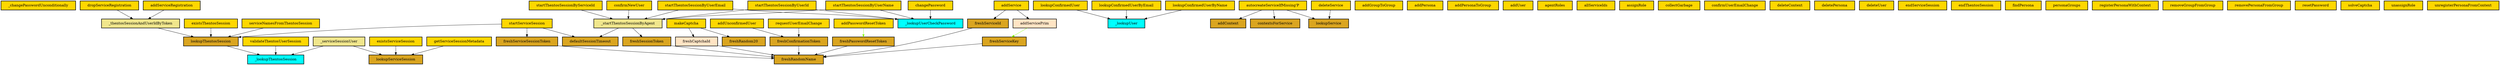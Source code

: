 digraph "Diagram of: Thentos.Action" {
    node [margin="0.4,0.1"
         ,style=filled];
    1 [label=_changePasswordUnconditionally
      ,shape=box
      ,fillcolor=gold
      ,style="filled,bold"];
    2 [label=_lookupThentosSession
      ,shape=box
      ,fillcolor=cyan
      ,style="filled,bold"];
    3 [label=_lookupUser
      ,shape=box
      ,fillcolor=cyan
      ,style="filled,bold"];
    4 [label=_lookupUserCheckPassword
      ,shape=box
      ,fillcolor=cyan
      ,style="filled,bold"];
    5 [label=_serviceSessionUser
      ,shape=box
      ,fillcolor=khaki
      ,style="filled,bold"];
    6 [label=_startThentosSessionByAgent
      ,shape=box
      ,fillcolor=khaki
      ,style="filled,bold"];
    7 [label=_thentosSessionAndUserIdByToken
      ,shape=box
      ,fillcolor=khaki
      ,style="filled,bold"];
    8 [label=addContext
      ,shape=box
      ,fillcolor=goldenrod
      ,style="filled,bold"];
    9 [label=addGroupToGroup
      ,shape=box
      ,fillcolor=gold
      ,style="filled,bold"];
    10 [label=addPasswordResetToken
       ,shape=box
       ,fillcolor=gold
       ,style="filled,bold"];
    11 [label=addPersona
       ,shape=box
       ,fillcolor=gold
       ,style="filled,bold"];
    12 [label=addPersonaToGroup
       ,shape=box
       ,fillcolor=gold
       ,style="filled,bold"];
    13 [label=addService
       ,shape=box
       ,fillcolor=gold
       ,style="filled,bold"];
    14 [label=addServicePrim
       ,shape=box
       ,fillcolor=bisque
       ,style="filled,bold"];
    15 [label=addServiceRegistration
       ,shape=box
       ,fillcolor=gold
       ,style="filled,bold"];
    16 [label=addUnconfirmedUser
       ,shape=box
       ,fillcolor=gold
       ,style="filled,bold"];
    17 [label=addUser
       ,shape=box
       ,fillcolor=gold
       ,style="filled,bold"];
    18 [label=agentRoles
       ,shape=box
       ,fillcolor=gold
       ,style="filled,bold"];
    19 [label=allServiceIds
       ,shape=box
       ,fillcolor=gold
       ,style="filled,bold"];
    20 [label=assignRole
       ,shape=box
       ,fillcolor=gold
       ,style="filled,bold"];
    21 [label="autocreateServiceIfMissing'P"
       ,shape=box
       ,fillcolor=gold
       ,style="filled,bold"];
    22 [label=changePassword
       ,shape=box
       ,fillcolor=gold
       ,style="filled,bold"];
    23 [label=collectGarbage
       ,shape=box
       ,fillcolor=gold
       ,style="filled,bold"];
    24 [label=confirmNewUser
       ,shape=box
       ,fillcolor=gold
       ,style="filled,bold"];
    25 [label=confirmUserEmailChange
       ,shape=box
       ,fillcolor=gold
       ,style="filled,bold"];
    26 [label=contextsForService
       ,shape=box
       ,fillcolor=goldenrod
       ,style="filled,bold"];
    27 [label=defaultSessionTimeout
       ,shape=box
       ,fillcolor=goldenrod
       ,style="filled,bold"];
    28 [label=deleteContext
       ,shape=box
       ,fillcolor=gold
       ,style="filled,bold"];
    29 [label=deletePersona
       ,shape=box
       ,fillcolor=gold
       ,style="filled,bold"];
    30 [label=deleteService
       ,shape=box
       ,fillcolor=gold
       ,style="filled,bold"];
    31 [label=deleteUser
       ,shape=box
       ,fillcolor=gold
       ,style="filled,bold"];
    32 [label=dropServiceRegistration
       ,shape=box
       ,fillcolor=gold
       ,style="filled,bold"];
    33 [label=endServiceSession
       ,shape=box
       ,fillcolor=gold
       ,style="filled,bold"];
    34 [label=endThentosSession
       ,shape=box
       ,fillcolor=gold
       ,style="filled,bold"];
    35 [label=existsServiceSession
       ,shape=box
       ,fillcolor=gold
       ,style="filled,bold"];
    36 [label=existsThentosSession
       ,shape=box
       ,fillcolor=gold
       ,style="filled,bold"];
    37 [label=findPersona
       ,shape=box
       ,fillcolor=gold
       ,style="filled,bold"];
    38 [label=freshCaptchaId
       ,shape=box
       ,fillcolor=bisque
       ,style="filled,bold"];
    39 [label=freshConfirmationToken
       ,shape=box
       ,fillcolor=goldenrod
       ,style="filled,bold"];
    40 [label=freshPasswordResetToken
       ,shape=box
       ,fillcolor=goldenrod
       ,style="filled,bold"];
    41 [label=freshRandom20
       ,shape=box
       ,fillcolor=goldenrod
       ,style="filled,bold"];
    42 [label=freshRandomName
       ,shape=box
       ,fillcolor=goldenrod
       ,style="filled,bold"];
    43 [label=freshServiceId
       ,shape=box
       ,fillcolor=goldenrod
       ,style="filled,bold"];
    44 [label=freshServiceKey
       ,shape=box
       ,fillcolor=goldenrod
       ,style="filled,bold"];
    45 [label=freshServiceSessionToken
       ,shape=box
       ,fillcolor=goldenrod
       ,style="filled,bold"];
    46 [label=freshSessionToken
       ,shape=box
       ,fillcolor=goldenrod
       ,style="filled,bold"];
    47 [label=getServiceSessionMetadata
       ,shape=box
       ,fillcolor=gold
       ,style="filled,bold"];
    48 [label=lookupConfirmedUser
       ,shape=box
       ,fillcolor=gold
       ,style="filled,bold"];
    49 [label=lookupConfirmedUserByEmail
       ,shape=box
       ,fillcolor=gold
       ,style="filled,bold"];
    50 [label=lookupConfirmedUserByName
       ,shape=box
       ,fillcolor=gold
       ,style="filled,bold"];
    51 [label=lookupService
       ,shape=box
       ,fillcolor=goldenrod
       ,style="filled,bold"];
    52 [label=lookupServiceSession
       ,shape=box
       ,fillcolor=goldenrod
       ,style="filled,bold"];
    53 [label=lookupThentosSession
       ,shape=box
       ,fillcolor=goldenrod
       ,style="filled,bold"];
    54 [label=makeCaptcha
       ,shape=box
       ,fillcolor=gold
       ,style="filled,bold"];
    55 [label=personaGroups
       ,shape=box
       ,fillcolor=gold
       ,style="filled,bold"];
    56 [label=registerPersonaWithContext
       ,shape=box
       ,fillcolor=gold
       ,style="filled,bold"];
    57 [label=removeGroupFromGroup
       ,shape=box
       ,fillcolor=gold
       ,style="filled,bold"];
    58 [label=removePersonaFromGroup
       ,shape=box
       ,fillcolor=gold
       ,style="filled,bold"];
    59 [label=requestUserEmailChange
       ,shape=box
       ,fillcolor=gold
       ,style="filled,bold"];
    60 [label=resetPassword
       ,shape=box
       ,fillcolor=gold
       ,style="filled,bold"];
    61 [label=serviceNamesFromThentosSession
       ,shape=box
       ,fillcolor=gold
       ,style="filled,bold"];
    62 [label=solveCaptcha
       ,shape=box
       ,fillcolor=gold
       ,style="filled,bold"];
    63 [label=startServiceSession
       ,shape=box
       ,fillcolor=gold
       ,style="filled,bold"];
    64 [label=startThentosSessionByServiceId
       ,shape=box
       ,fillcolor=gold
       ,style="filled,bold"];
    65 [label=startThentosSessionByUserEmail
       ,shape=box
       ,fillcolor=gold
       ,style="filled,bold"];
    66 [label=startThentosSessionByUserId
       ,shape=box
       ,fillcolor=gold
       ,style="filled,bold"];
    67 [label=startThentosSessionByUserName
       ,shape=box
       ,fillcolor=gold
       ,style="filled,bold"];
    68 [label=unassignRole
       ,shape=box
       ,fillcolor=gold
       ,style="filled,bold"];
    69 [label=unregisterPersonaFromContext
       ,shape=box
       ,fillcolor=gold
       ,style="filled,bold"];
    70 [label=validateThentosUserSession
       ,shape=box
       ,fillcolor=gold
       ,style="filled,bold"];
    5 -> 2 [penwidth=1,color=black];
    5 -> 52 [penwidth=1
            ,color=black];
    6 -> 27 [penwidth=1
            ,color=black];
    6 -> 46 [penwidth=1
            ,color=black];
    7 -> 53 [penwidth=1
            ,color=black];
    10 -> 40 [penwidth=1
             ,color=chartreuse];
    13 -> 14 [penwidth=1
             ,color=black];
    13 -> 43 [penwidth=1
             ,color=black];
    14 -> 44 [penwidth=1
             ,color=chartreuse];
    15 -> 7 [penwidth=1
            ,color=black];
    16 -> 39 [penwidth=1
             ,color=black];
    21 -> 8 [penwidth=1
            ,color=black];
    21 -> 26 [penwidth=1
             ,color=black];
    21 -> 51 [penwidth=1
             ,color=black];
    22 -> 4 [penwidth=1
            ,color=black];
    24 -> 6 [penwidth=1
            ,color=black];
    30 -> 51 [penwidth=1
             ,color=black];
    32 -> 7 [penwidth=1
            ,color=black];
    35 -> 52 [penwidth=1
             ,color=black];
    36 -> 53 [penwidth=1
             ,color=black];
    38 -> 42 [penwidth=1
             ,color=black];
    39 -> 42 [penwidth=1
             ,color=black];
    40 -> 42 [penwidth=1
             ,color=black];
    43 -> 42 [penwidth=1
             ,color=black];
    44 -> 42 [penwidth=1
             ,color=black];
    45 -> 42 [penwidth=1
             ,color=black];
    46 -> 42 [penwidth=1
             ,color=black];
    47 -> 52 [penwidth=1
             ,color=black];
    48 -> 3 [penwidth=1
            ,color=black];
    49 -> 3 [penwidth=1
            ,color=black];
    50 -> 3 [penwidth=1
            ,color=black];
    53 -> 2 [penwidth=1
            ,color=black];
    54 -> 38 [penwidth=1
             ,color=black];
    54 -> 41 [penwidth=1
             ,color=black];
    59 -> 39 [penwidth=1
             ,color=black];
    61 -> 53 [penwidth=1
             ,color=black];
    63 -> 27 [penwidth=1
             ,color=black];
    63 -> 45 [penwidth=1
             ,color=black];
    63 -> 53 [penwidth=1
             ,color=black];
    64 -> 6 [penwidth=1
            ,color=black];
    65 -> 4 [penwidth=1
            ,color=black];
    65 -> 6 [penwidth=1
            ,color=black];
    66 -> 4 [penwidth=1
            ,color=black];
    66 -> 6 [penwidth=1
            ,color=black];
    67 -> 4 [penwidth=1
            ,color=black];
    67 -> 6 [penwidth=1
            ,color=black];
    70 -> 2 [penwidth=1
            ,color=black];
}

